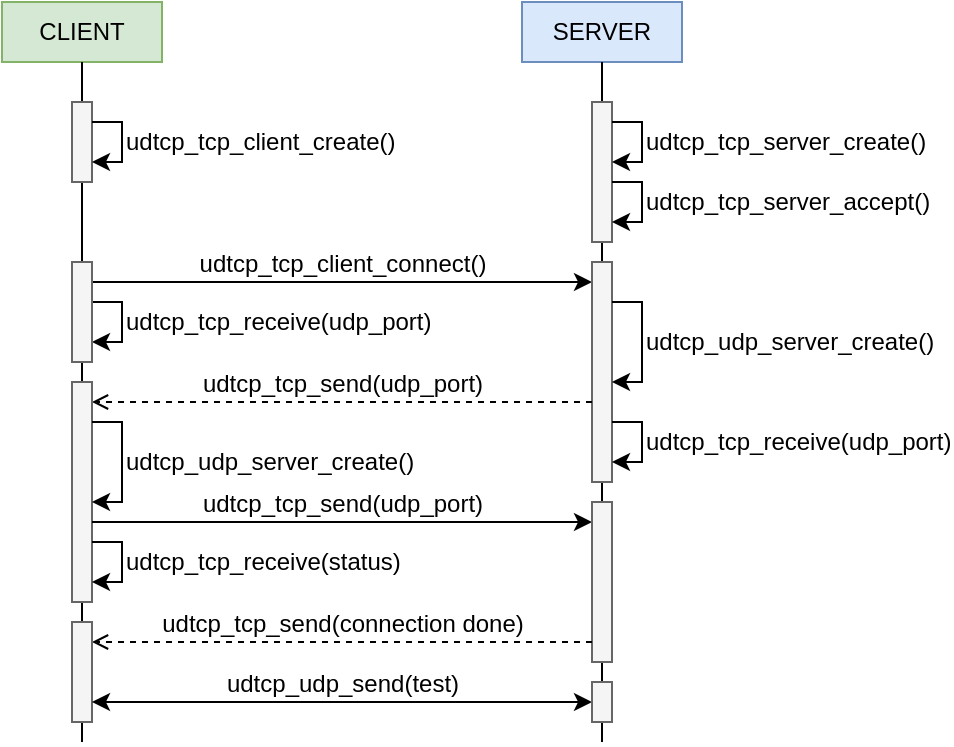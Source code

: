 <mxfile version="11.1.1" type="device"><diagram id="_rF-cst5MTuAG9q5X15z" name="Page-1"><mxGraphModel dx="1913" dy="808" grid="1" gridSize="10" guides="1" tooltips="1" connect="1" arrows="1" fold="1" page="1" pageScale="1" pageWidth="827" pageHeight="1169" math="0" shadow="0"><root><mxCell id="0"/><mxCell id="1" parent="0"/><mxCell id="j55e6xkHqvQ_TPYy_JEH-1" value="SERVER" style="rounded=0;whiteSpace=wrap;html=1;fillColor=#dae8fc;strokeColor=#6c8ebf;" parent="1" vertex="1"><mxGeometry x="220" y="30" width="80" height="30" as="geometry"/></mxCell><mxCell id="AEhKZOqmlxfUBGj6dgWk-1" value="" style="endArrow=none;html=1;entryX=0.5;entryY=1;entryDx=0;entryDy=0;" parent="1" target="j55e6xkHqvQ_TPYy_JEH-1" edge="1"><mxGeometry width="50" height="50" relative="1" as="geometry"><mxPoint x="260" y="400" as="sourcePoint"/><mxPoint x="270" y="110" as="targetPoint"/></mxGeometry></mxCell><mxCell id="Dg86Y1kFwYYZsSyQU6iZ-2" value="CLIENT" style="rounded=0;whiteSpace=wrap;html=1;fillColor=#d5e8d4;strokeColor=#82b366;" parent="1" vertex="1"><mxGeometry x="-40" y="30" width="80" height="30" as="geometry"/></mxCell><mxCell id="Dg86Y1kFwYYZsSyQU6iZ-3" value="" style="endArrow=none;html=1;entryX=0.5;entryY=1;entryDx=0;entryDy=0;" parent="1" target="Dg86Y1kFwYYZsSyQU6iZ-2" edge="1"><mxGeometry width="50" height="50" relative="1" as="geometry"><mxPoint y="400" as="sourcePoint"/><mxPoint x="10" y="110" as="targetPoint"/></mxGeometry></mxCell><mxCell id="Dg86Y1kFwYYZsSyQU6iZ-4" value=" udtcp_tcp_client_connect() " style="endArrow=none;verticalAlign=bottom;fontSize=12;html=1;startArrow=classic;startFill=1;endFill=0;" parent="1" edge="1"><mxGeometry width="50" height="50" relative="1" as="geometry"><mxPoint x="255" y="170" as="sourcePoint"/><mxPoint x="5" y="170" as="targetPoint"/></mxGeometry></mxCell><mxCell id="Dg86Y1kFwYYZsSyQU6iZ-15" value="" style="rounded=0;whiteSpace=wrap;html=1;fillColor=#f5f5f5;strokeColor=#666666;fontColor=#333333;" parent="1" vertex="1"><mxGeometry x="255" y="80" width="10" height="70" as="geometry"/></mxCell><mxCell id="Dg86Y1kFwYYZsSyQU6iZ-17" value="udtcp_tcp_server_create()" style="text;html=1;strokeColor=none;fillColor=none;align=left;verticalAlign=middle;whiteSpace=wrap;rounded=0;fontSize=12;labelPosition=center;verticalLabelPosition=middle;" parent="1" vertex="1"><mxGeometry x="280" y="90" width="150" height="20" as="geometry"/></mxCell><mxCell id="Dg86Y1kFwYYZsSyQU6iZ-18" value="" style="endArrow=classic;html=1;rounded=0;" parent="1" edge="1"><mxGeometry width="50" height="50" relative="1" as="geometry"><mxPoint x="265" y="90" as="sourcePoint"/><mxPoint x="265" y="110" as="targetPoint"/><Array as="points"><mxPoint x="280" y="90"/><mxPoint x="280" y="110"/></Array></mxGeometry></mxCell><mxCell id="Dg86Y1kFwYYZsSyQU6iZ-22" value="udtcp_tcp_server_accept()" style="text;html=1;strokeColor=none;fillColor=none;align=left;verticalAlign=middle;rounded=0;fontSize=12;labelPosition=center;verticalLabelPosition=middle;whiteSpace=wrap;" parent="1" vertex="1"><mxGeometry x="280" y="120" width="150" height="20" as="geometry"/></mxCell><mxCell id="Dg86Y1kFwYYZsSyQU6iZ-23" value="" style="endArrow=classic;html=1;rounded=0;" parent="1" edge="1"><mxGeometry width="50" height="50" relative="1" as="geometry"><mxPoint x="265" y="120" as="sourcePoint"/><mxPoint x="265" y="140" as="targetPoint"/><Array as="points"><mxPoint x="280" y="120"/><mxPoint x="280" y="140"/></Array></mxGeometry></mxCell><mxCell id="Dg86Y1kFwYYZsSyQU6iZ-24" value="" style="rounded=0;whiteSpace=wrap;html=1;fillColor=#f5f5f5;strokeColor=#666666;fontColor=#333333;" parent="1" vertex="1"><mxGeometry x="-5" y="80" width="10" height="40" as="geometry"/></mxCell><mxCell id="Dg86Y1kFwYYZsSyQU6iZ-25" value="" style="rounded=0;whiteSpace=wrap;html=1;fillColor=#f5f5f5;strokeColor=#666666;fontColor=#333333;" parent="1" vertex="1"><mxGeometry x="255" y="160" width="10" height="110" as="geometry"/></mxCell><mxCell id="Dg86Y1kFwYYZsSyQU6iZ-27" value="udtcp_tcp_client_create()" style="text;html=1;strokeColor=none;fillColor=none;align=left;verticalAlign=middle;whiteSpace=wrap;rounded=0;fontSize=12;labelPosition=center;verticalLabelPosition=middle;" parent="1" vertex="1"><mxGeometry x="20" y="90" width="150" height="20" as="geometry"/></mxCell><mxCell id="Dg86Y1kFwYYZsSyQU6iZ-28" value="" style="endArrow=classic;html=1;rounded=0;" parent="1" edge="1"><mxGeometry width="50" height="50" relative="1" as="geometry"><mxPoint x="5" y="90" as="sourcePoint"/><mxPoint x="5" y="110" as="targetPoint"/><Array as="points"><mxPoint x="20" y="90"/><mxPoint x="20" y="110"/></Array></mxGeometry></mxCell><mxCell id="Dg86Y1kFwYYZsSyQU6iZ-29" value="udtcp_udp_server_create()" style="text;html=1;strokeColor=none;fillColor=none;align=left;verticalAlign=middle;whiteSpace=wrap;rounded=0;fontSize=12;labelPosition=center;verticalLabelPosition=middle;" parent="1" vertex="1"><mxGeometry x="280" y="190" width="150" height="20" as="geometry"/></mxCell><mxCell id="Dg86Y1kFwYYZsSyQU6iZ-30" value="" style="endArrow=classic;html=1;rounded=0;" parent="1" edge="1"><mxGeometry width="50" height="50" relative="1" as="geometry"><mxPoint x="265" y="180" as="sourcePoint"/><mxPoint x="265" y="220" as="targetPoint"/><Array as="points"><mxPoint x="280" y="180"/><mxPoint x="280" y="220"/></Array></mxGeometry></mxCell><mxCell id="Dg86Y1kFwYYZsSyQU6iZ-31" value="&amp;nbsp;udtcp_tcp_send(udp_port)&amp;nbsp;" style="endArrow=open;verticalAlign=bottom;fontSize=12;html=1;endFill=0;startArrow=none;startFill=0;dashed=1;" parent="1" edge="1"><mxGeometry width="50" height="50" relative="1" as="geometry"><mxPoint x="255" y="230" as="sourcePoint"/><mxPoint x="5" y="230" as="targetPoint"/></mxGeometry></mxCell><mxCell id="Dg86Y1kFwYYZsSyQU6iZ-32" value="" style="rounded=0;whiteSpace=wrap;html=1;fillColor=#f5f5f5;strokeColor=#666666;fontColor=#333333;" parent="1" vertex="1"><mxGeometry x="-5" y="220" width="10" height="110" as="geometry"/></mxCell><mxCell id="Dg86Y1kFwYYZsSyQU6iZ-33" value="udtcp_udp_server_create()" style="text;html=1;strokeColor=none;fillColor=none;align=left;verticalAlign=middle;whiteSpace=wrap;rounded=0;fontSize=12;labelPosition=center;verticalLabelPosition=middle;" parent="1" vertex="1"><mxGeometry x="20" y="250" width="150" height="20" as="geometry"/></mxCell><mxCell id="Dg86Y1kFwYYZsSyQU6iZ-34" value="" style="endArrow=classic;html=1;rounded=0;" parent="1" edge="1"><mxGeometry width="50" height="50" relative="1" as="geometry"><mxPoint x="5" y="240" as="sourcePoint"/><mxPoint x="5" y="280" as="targetPoint"/><Array as="points"><mxPoint x="20" y="240"/><mxPoint x="20" y="280"/></Array></mxGeometry></mxCell><mxCell id="Dg86Y1kFwYYZsSyQU6iZ-35" value="udtcp_tcp_receive(udp_port)" style="text;html=1;strokeColor=none;fillColor=none;align=left;verticalAlign=middle;whiteSpace=wrap;rounded=0;fontSize=12;labelPosition=center;verticalLabelPosition=middle;" parent="1" vertex="1"><mxGeometry x="20" y="180" width="150" height="20" as="geometry"/></mxCell><mxCell id="Dg86Y1kFwYYZsSyQU6iZ-36" value="" style="endArrow=classic;html=1;rounded=0;" parent="1" edge="1"><mxGeometry width="50" height="50" relative="1" as="geometry"><mxPoint x="5" y="180" as="sourcePoint"/><mxPoint x="5" y="200" as="targetPoint"/><Array as="points"><mxPoint x="20" y="180"/><mxPoint x="20" y="200"/></Array></mxGeometry></mxCell><mxCell id="Dg86Y1kFwYYZsSyQU6iZ-37" value="&amp;nbsp;udtcp_tcp_send(udp_port)&amp;nbsp;" style="endArrow=none;verticalAlign=bottom;fontSize=12;html=1;endFill=0;startArrow=classic;startFill=1;" parent="1" edge="1"><mxGeometry width="50" height="50" relative="1" as="geometry"><mxPoint x="255" y="290" as="sourcePoint"/><mxPoint x="5" y="290" as="targetPoint"/></mxGeometry></mxCell><mxCell id="Dg86Y1kFwYYZsSyQU6iZ-38" value="" style="rounded=0;whiteSpace=wrap;html=1;fillColor=#f5f5f5;strokeColor=#666666;fontColor=#333333;" parent="1" vertex="1"><mxGeometry x="255" y="280" width="10" height="80" as="geometry"/></mxCell><mxCell id="Dg86Y1kFwYYZsSyQU6iZ-39" value="udtcp_tcp_receive(udp_port)" style="text;html=1;strokeColor=none;fillColor=none;align=left;verticalAlign=middle;whiteSpace=wrap;rounded=0;fontSize=12;labelPosition=center;verticalLabelPosition=middle;" parent="1" vertex="1"><mxGeometry x="280" y="240" width="150" height="20" as="geometry"/></mxCell><mxCell id="Dg86Y1kFwYYZsSyQU6iZ-40" value="" style="endArrow=classic;html=1;rounded=0;" parent="1" edge="1"><mxGeometry width="50" height="50" relative="1" as="geometry"><mxPoint x="265" y="240" as="sourcePoint"/><mxPoint x="265" y="260" as="targetPoint"/><Array as="points"><mxPoint x="280" y="240"/><mxPoint x="280" y="260"/></Array></mxGeometry></mxCell><mxCell id="Dg86Y1kFwYYZsSyQU6iZ-41" value="&amp;nbsp;udtcp_tcp_send(connection done)&amp;nbsp;" style="endArrow=open;verticalAlign=bottom;fontSize=12;html=1;endFill=0;startArrow=none;startFill=0;dashed=1;" parent="1" edge="1"><mxGeometry width="50" height="50" relative="1" as="geometry"><mxPoint x="255" y="350" as="sourcePoint"/><mxPoint x="5" y="350" as="targetPoint"/></mxGeometry></mxCell><mxCell id="Dg86Y1kFwYYZsSyQU6iZ-42" value="" style="rounded=0;whiteSpace=wrap;html=1;fillColor=#f5f5f5;strokeColor=#666666;fontColor=#333333;" parent="1" vertex="1"><mxGeometry x="-5" y="340" width="10" height="50" as="geometry"/></mxCell><mxCell id="Dg86Y1kFwYYZsSyQU6iZ-43" value="" style="rounded=0;whiteSpace=wrap;html=1;fillColor=#f5f5f5;strokeColor=#666666;fontColor=#333333;" parent="1" vertex="1"><mxGeometry x="-5" y="160" width="10" height="50" as="geometry"/></mxCell><mxCell id="Dg86Y1kFwYYZsSyQU6iZ-44" value="udtcp_tcp_receive(status)" style="text;html=1;strokeColor=none;fillColor=none;align=left;verticalAlign=middle;whiteSpace=wrap;rounded=0;fontSize=12;labelPosition=center;verticalLabelPosition=middle;" parent="1" vertex="1"><mxGeometry x="20" y="300" width="150" height="20" as="geometry"/></mxCell><mxCell id="Dg86Y1kFwYYZsSyQU6iZ-45" value="" style="endArrow=classic;html=1;rounded=0;" parent="1" edge="1"><mxGeometry width="50" height="50" relative="1" as="geometry"><mxPoint x="5" y="300" as="sourcePoint"/><mxPoint x="5" y="320" as="targetPoint"/><Array as="points"><mxPoint x="20" y="300"/><mxPoint x="20" y="320"/></Array></mxGeometry></mxCell><mxCell id="Dg86Y1kFwYYZsSyQU6iZ-46" value="&amp;nbsp;udtcp_udp_send(test)&amp;nbsp;" style="endArrow=classic;verticalAlign=bottom;fontSize=12;html=1;endFill=1;startArrow=classic;startFill=1;" parent="1" edge="1"><mxGeometry width="50" height="50" relative="1" as="geometry"><mxPoint x="255" y="380" as="sourcePoint"/><mxPoint x="5" y="380" as="targetPoint"/></mxGeometry></mxCell><mxCell id="Dg86Y1kFwYYZsSyQU6iZ-47" value="" style="rounded=0;whiteSpace=wrap;html=1;fillColor=#f5f5f5;strokeColor=#666666;fontColor=#333333;" parent="1" vertex="1"><mxGeometry x="255" y="370" width="10" height="20" as="geometry"/></mxCell></root></mxGraphModel></diagram></mxfile>